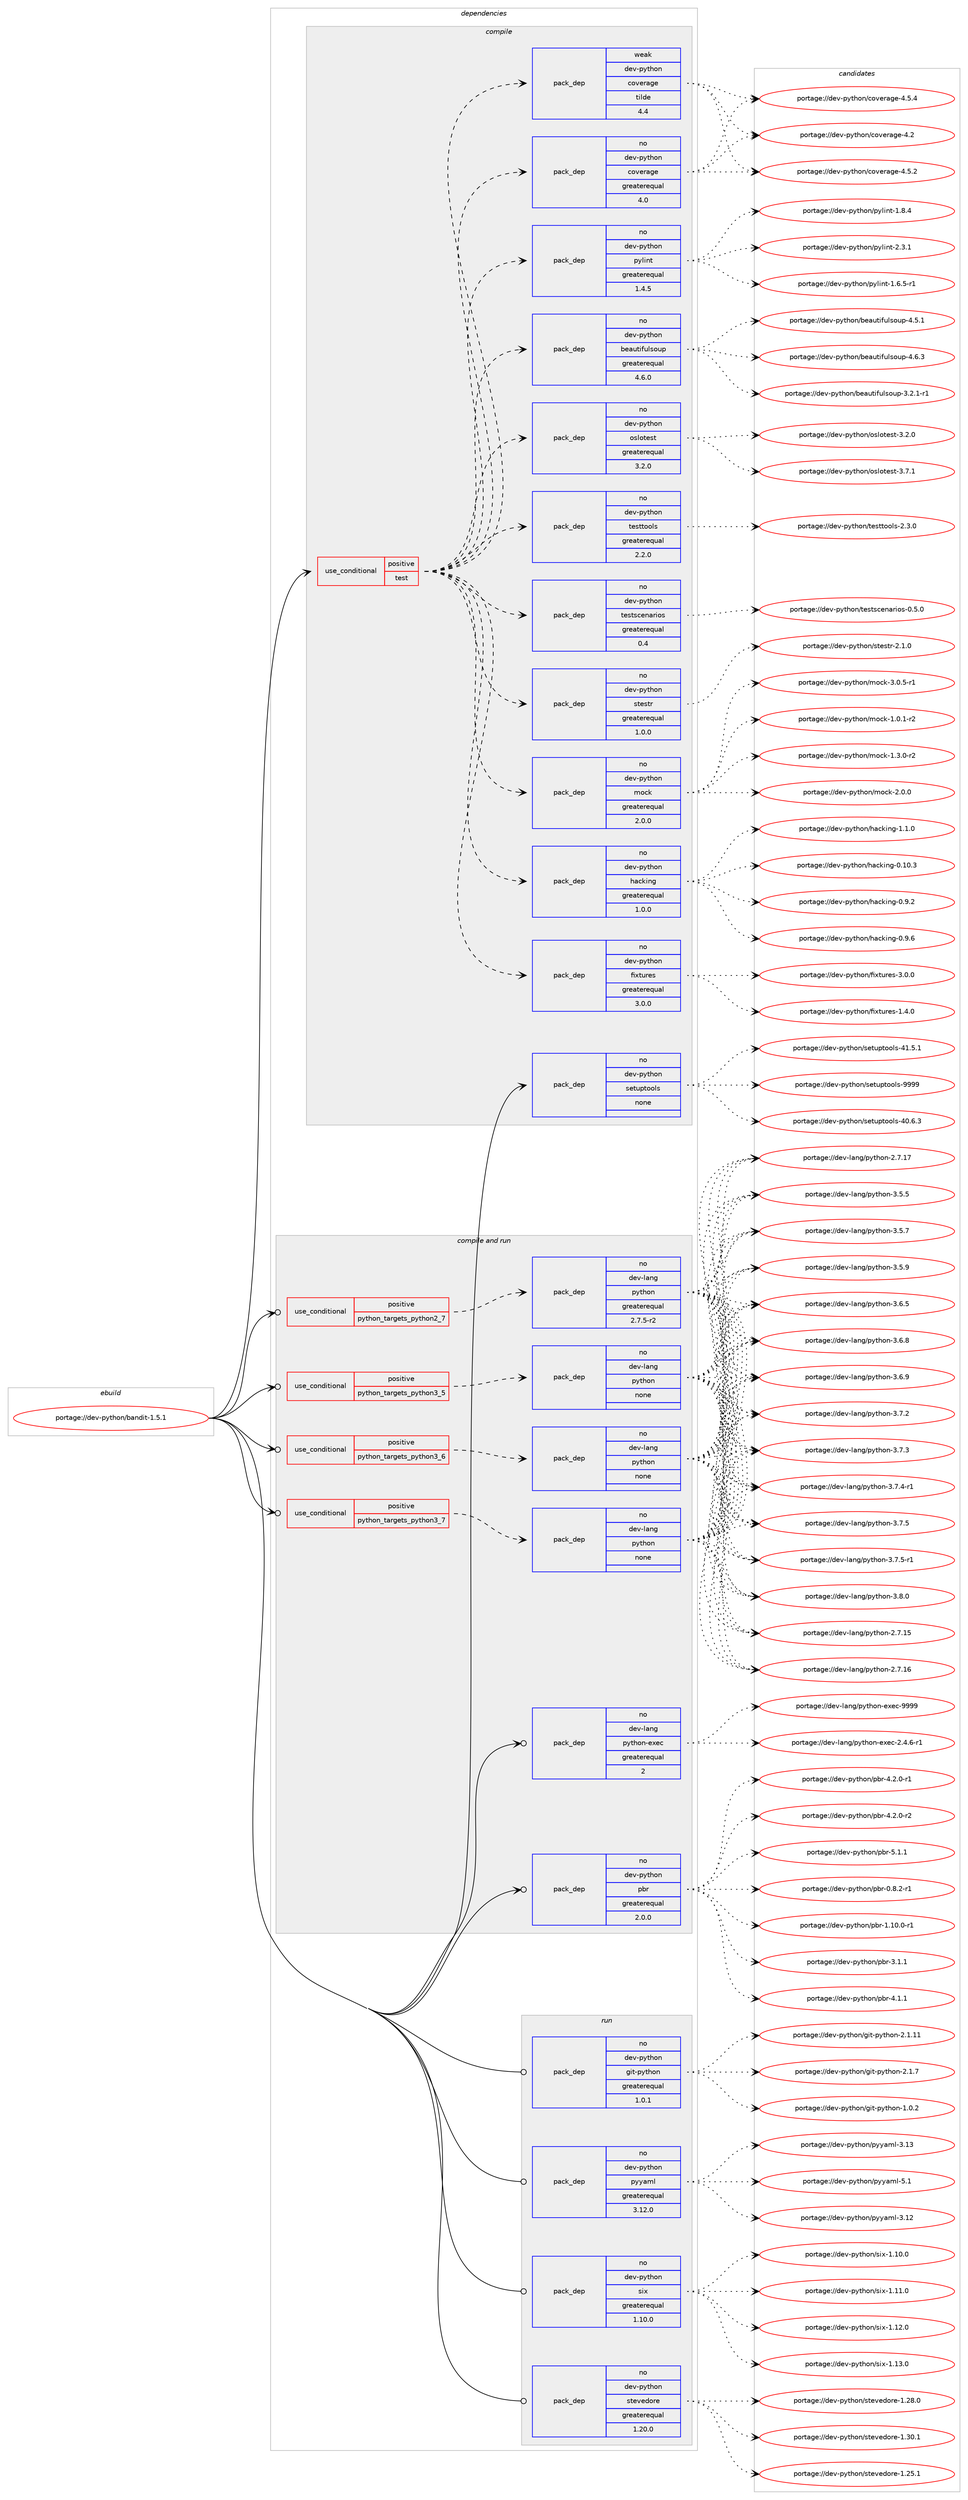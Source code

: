 digraph prolog {

# *************
# Graph options
# *************

newrank=true;
concentrate=true;
compound=true;
graph [rankdir=LR,fontname=Helvetica,fontsize=10,ranksep=1.5];#, ranksep=2.5, nodesep=0.2];
edge  [arrowhead=vee];
node  [fontname=Helvetica,fontsize=10];

# **********
# The ebuild
# **********

subgraph cluster_leftcol {
color=gray;
rank=same;
label=<<i>ebuild</i>>;
id [label="portage://dev-python/bandit-1.5.1", color=red, width=4, href="../dev-python/bandit-1.5.1.svg"];
}

# ****************
# The dependencies
# ****************

subgraph cluster_midcol {
color=gray;
label=<<i>dependencies</i>>;
subgraph cluster_compile {
fillcolor="#eeeeee";
style=filled;
label=<<i>compile</i>>;
subgraph cond26058 {
dependency131370 [label=<<TABLE BORDER="0" CELLBORDER="1" CELLSPACING="0" CELLPADDING="4"><TR><TD ROWSPAN="3" CELLPADDING="10">use_conditional</TD></TR><TR><TD>positive</TD></TR><TR><TD>test</TD></TR></TABLE>>, shape=none, color=red];
subgraph pack102007 {
dependency131371 [label=<<TABLE BORDER="0" CELLBORDER="1" CELLSPACING="0" CELLPADDING="4" WIDTH="220"><TR><TD ROWSPAN="6" CELLPADDING="30">pack_dep</TD></TR><TR><TD WIDTH="110">no</TD></TR><TR><TD>dev-python</TD></TR><TR><TD>coverage</TD></TR><TR><TD>greaterequal</TD></TR><TR><TD>4.0</TD></TR></TABLE>>, shape=none, color=blue];
}
dependency131370:e -> dependency131371:w [weight=20,style="dashed",arrowhead="vee"];
subgraph pack102008 {
dependency131372 [label=<<TABLE BORDER="0" CELLBORDER="1" CELLSPACING="0" CELLPADDING="4" WIDTH="220"><TR><TD ROWSPAN="6" CELLPADDING="30">pack_dep</TD></TR><TR><TD WIDTH="110">weak</TD></TR><TR><TD>dev-python</TD></TR><TR><TD>coverage</TD></TR><TR><TD>tilde</TD></TR><TR><TD>4.4</TD></TR></TABLE>>, shape=none, color=blue];
}
dependency131370:e -> dependency131372:w [weight=20,style="dashed",arrowhead="vee"];
subgraph pack102009 {
dependency131373 [label=<<TABLE BORDER="0" CELLBORDER="1" CELLSPACING="0" CELLPADDING="4" WIDTH="220"><TR><TD ROWSPAN="6" CELLPADDING="30">pack_dep</TD></TR><TR><TD WIDTH="110">no</TD></TR><TR><TD>dev-python</TD></TR><TR><TD>fixtures</TD></TR><TR><TD>greaterequal</TD></TR><TR><TD>3.0.0</TD></TR></TABLE>>, shape=none, color=blue];
}
dependency131370:e -> dependency131373:w [weight=20,style="dashed",arrowhead="vee"];
subgraph pack102010 {
dependency131374 [label=<<TABLE BORDER="0" CELLBORDER="1" CELLSPACING="0" CELLPADDING="4" WIDTH="220"><TR><TD ROWSPAN="6" CELLPADDING="30">pack_dep</TD></TR><TR><TD WIDTH="110">no</TD></TR><TR><TD>dev-python</TD></TR><TR><TD>hacking</TD></TR><TR><TD>greaterequal</TD></TR><TR><TD>1.0.0</TD></TR></TABLE>>, shape=none, color=blue];
}
dependency131370:e -> dependency131374:w [weight=20,style="dashed",arrowhead="vee"];
subgraph pack102011 {
dependency131375 [label=<<TABLE BORDER="0" CELLBORDER="1" CELLSPACING="0" CELLPADDING="4" WIDTH="220"><TR><TD ROWSPAN="6" CELLPADDING="30">pack_dep</TD></TR><TR><TD WIDTH="110">no</TD></TR><TR><TD>dev-python</TD></TR><TR><TD>mock</TD></TR><TR><TD>greaterequal</TD></TR><TR><TD>2.0.0</TD></TR></TABLE>>, shape=none, color=blue];
}
dependency131370:e -> dependency131375:w [weight=20,style="dashed",arrowhead="vee"];
subgraph pack102012 {
dependency131376 [label=<<TABLE BORDER="0" CELLBORDER="1" CELLSPACING="0" CELLPADDING="4" WIDTH="220"><TR><TD ROWSPAN="6" CELLPADDING="30">pack_dep</TD></TR><TR><TD WIDTH="110">no</TD></TR><TR><TD>dev-python</TD></TR><TR><TD>stestr</TD></TR><TR><TD>greaterequal</TD></TR><TR><TD>1.0.0</TD></TR></TABLE>>, shape=none, color=blue];
}
dependency131370:e -> dependency131376:w [weight=20,style="dashed",arrowhead="vee"];
subgraph pack102013 {
dependency131377 [label=<<TABLE BORDER="0" CELLBORDER="1" CELLSPACING="0" CELLPADDING="4" WIDTH="220"><TR><TD ROWSPAN="6" CELLPADDING="30">pack_dep</TD></TR><TR><TD WIDTH="110">no</TD></TR><TR><TD>dev-python</TD></TR><TR><TD>testscenarios</TD></TR><TR><TD>greaterequal</TD></TR><TR><TD>0.4</TD></TR></TABLE>>, shape=none, color=blue];
}
dependency131370:e -> dependency131377:w [weight=20,style="dashed",arrowhead="vee"];
subgraph pack102014 {
dependency131378 [label=<<TABLE BORDER="0" CELLBORDER="1" CELLSPACING="0" CELLPADDING="4" WIDTH="220"><TR><TD ROWSPAN="6" CELLPADDING="30">pack_dep</TD></TR><TR><TD WIDTH="110">no</TD></TR><TR><TD>dev-python</TD></TR><TR><TD>testtools</TD></TR><TR><TD>greaterequal</TD></TR><TR><TD>2.2.0</TD></TR></TABLE>>, shape=none, color=blue];
}
dependency131370:e -> dependency131378:w [weight=20,style="dashed",arrowhead="vee"];
subgraph pack102015 {
dependency131379 [label=<<TABLE BORDER="0" CELLBORDER="1" CELLSPACING="0" CELLPADDING="4" WIDTH="220"><TR><TD ROWSPAN="6" CELLPADDING="30">pack_dep</TD></TR><TR><TD WIDTH="110">no</TD></TR><TR><TD>dev-python</TD></TR><TR><TD>oslotest</TD></TR><TR><TD>greaterequal</TD></TR><TR><TD>3.2.0</TD></TR></TABLE>>, shape=none, color=blue];
}
dependency131370:e -> dependency131379:w [weight=20,style="dashed",arrowhead="vee"];
subgraph pack102016 {
dependency131380 [label=<<TABLE BORDER="0" CELLBORDER="1" CELLSPACING="0" CELLPADDING="4" WIDTH="220"><TR><TD ROWSPAN="6" CELLPADDING="30">pack_dep</TD></TR><TR><TD WIDTH="110">no</TD></TR><TR><TD>dev-python</TD></TR><TR><TD>beautifulsoup</TD></TR><TR><TD>greaterequal</TD></TR><TR><TD>4.6.0</TD></TR></TABLE>>, shape=none, color=blue];
}
dependency131370:e -> dependency131380:w [weight=20,style="dashed",arrowhead="vee"];
subgraph pack102017 {
dependency131381 [label=<<TABLE BORDER="0" CELLBORDER="1" CELLSPACING="0" CELLPADDING="4" WIDTH="220"><TR><TD ROWSPAN="6" CELLPADDING="30">pack_dep</TD></TR><TR><TD WIDTH="110">no</TD></TR><TR><TD>dev-python</TD></TR><TR><TD>pylint</TD></TR><TR><TD>greaterequal</TD></TR><TR><TD>1.4.5</TD></TR></TABLE>>, shape=none, color=blue];
}
dependency131370:e -> dependency131381:w [weight=20,style="dashed",arrowhead="vee"];
}
id:e -> dependency131370:w [weight=20,style="solid",arrowhead="vee"];
subgraph pack102018 {
dependency131382 [label=<<TABLE BORDER="0" CELLBORDER="1" CELLSPACING="0" CELLPADDING="4" WIDTH="220"><TR><TD ROWSPAN="6" CELLPADDING="30">pack_dep</TD></TR><TR><TD WIDTH="110">no</TD></TR><TR><TD>dev-python</TD></TR><TR><TD>setuptools</TD></TR><TR><TD>none</TD></TR><TR><TD></TD></TR></TABLE>>, shape=none, color=blue];
}
id:e -> dependency131382:w [weight=20,style="solid",arrowhead="vee"];
}
subgraph cluster_compileandrun {
fillcolor="#eeeeee";
style=filled;
label=<<i>compile and run</i>>;
subgraph cond26059 {
dependency131383 [label=<<TABLE BORDER="0" CELLBORDER="1" CELLSPACING="0" CELLPADDING="4"><TR><TD ROWSPAN="3" CELLPADDING="10">use_conditional</TD></TR><TR><TD>positive</TD></TR><TR><TD>python_targets_python2_7</TD></TR></TABLE>>, shape=none, color=red];
subgraph pack102019 {
dependency131384 [label=<<TABLE BORDER="0" CELLBORDER="1" CELLSPACING="0" CELLPADDING="4" WIDTH="220"><TR><TD ROWSPAN="6" CELLPADDING="30">pack_dep</TD></TR><TR><TD WIDTH="110">no</TD></TR><TR><TD>dev-lang</TD></TR><TR><TD>python</TD></TR><TR><TD>greaterequal</TD></TR><TR><TD>2.7.5-r2</TD></TR></TABLE>>, shape=none, color=blue];
}
dependency131383:e -> dependency131384:w [weight=20,style="dashed",arrowhead="vee"];
}
id:e -> dependency131383:w [weight=20,style="solid",arrowhead="odotvee"];
subgraph cond26060 {
dependency131385 [label=<<TABLE BORDER="0" CELLBORDER="1" CELLSPACING="0" CELLPADDING="4"><TR><TD ROWSPAN="3" CELLPADDING="10">use_conditional</TD></TR><TR><TD>positive</TD></TR><TR><TD>python_targets_python3_5</TD></TR></TABLE>>, shape=none, color=red];
subgraph pack102020 {
dependency131386 [label=<<TABLE BORDER="0" CELLBORDER="1" CELLSPACING="0" CELLPADDING="4" WIDTH="220"><TR><TD ROWSPAN="6" CELLPADDING="30">pack_dep</TD></TR><TR><TD WIDTH="110">no</TD></TR><TR><TD>dev-lang</TD></TR><TR><TD>python</TD></TR><TR><TD>none</TD></TR><TR><TD></TD></TR></TABLE>>, shape=none, color=blue];
}
dependency131385:e -> dependency131386:w [weight=20,style="dashed",arrowhead="vee"];
}
id:e -> dependency131385:w [weight=20,style="solid",arrowhead="odotvee"];
subgraph cond26061 {
dependency131387 [label=<<TABLE BORDER="0" CELLBORDER="1" CELLSPACING="0" CELLPADDING="4"><TR><TD ROWSPAN="3" CELLPADDING="10">use_conditional</TD></TR><TR><TD>positive</TD></TR><TR><TD>python_targets_python3_6</TD></TR></TABLE>>, shape=none, color=red];
subgraph pack102021 {
dependency131388 [label=<<TABLE BORDER="0" CELLBORDER="1" CELLSPACING="0" CELLPADDING="4" WIDTH="220"><TR><TD ROWSPAN="6" CELLPADDING="30">pack_dep</TD></TR><TR><TD WIDTH="110">no</TD></TR><TR><TD>dev-lang</TD></TR><TR><TD>python</TD></TR><TR><TD>none</TD></TR><TR><TD></TD></TR></TABLE>>, shape=none, color=blue];
}
dependency131387:e -> dependency131388:w [weight=20,style="dashed",arrowhead="vee"];
}
id:e -> dependency131387:w [weight=20,style="solid",arrowhead="odotvee"];
subgraph cond26062 {
dependency131389 [label=<<TABLE BORDER="0" CELLBORDER="1" CELLSPACING="0" CELLPADDING="4"><TR><TD ROWSPAN="3" CELLPADDING="10">use_conditional</TD></TR><TR><TD>positive</TD></TR><TR><TD>python_targets_python3_7</TD></TR></TABLE>>, shape=none, color=red];
subgraph pack102022 {
dependency131390 [label=<<TABLE BORDER="0" CELLBORDER="1" CELLSPACING="0" CELLPADDING="4" WIDTH="220"><TR><TD ROWSPAN="6" CELLPADDING="30">pack_dep</TD></TR><TR><TD WIDTH="110">no</TD></TR><TR><TD>dev-lang</TD></TR><TR><TD>python</TD></TR><TR><TD>none</TD></TR><TR><TD></TD></TR></TABLE>>, shape=none, color=blue];
}
dependency131389:e -> dependency131390:w [weight=20,style="dashed",arrowhead="vee"];
}
id:e -> dependency131389:w [weight=20,style="solid",arrowhead="odotvee"];
subgraph pack102023 {
dependency131391 [label=<<TABLE BORDER="0" CELLBORDER="1" CELLSPACING="0" CELLPADDING="4" WIDTH="220"><TR><TD ROWSPAN="6" CELLPADDING="30">pack_dep</TD></TR><TR><TD WIDTH="110">no</TD></TR><TR><TD>dev-lang</TD></TR><TR><TD>python-exec</TD></TR><TR><TD>greaterequal</TD></TR><TR><TD>2</TD></TR></TABLE>>, shape=none, color=blue];
}
id:e -> dependency131391:w [weight=20,style="solid",arrowhead="odotvee"];
subgraph pack102024 {
dependency131392 [label=<<TABLE BORDER="0" CELLBORDER="1" CELLSPACING="0" CELLPADDING="4" WIDTH="220"><TR><TD ROWSPAN="6" CELLPADDING="30">pack_dep</TD></TR><TR><TD WIDTH="110">no</TD></TR><TR><TD>dev-python</TD></TR><TR><TD>pbr</TD></TR><TR><TD>greaterequal</TD></TR><TR><TD>2.0.0</TD></TR></TABLE>>, shape=none, color=blue];
}
id:e -> dependency131392:w [weight=20,style="solid",arrowhead="odotvee"];
}
subgraph cluster_run {
fillcolor="#eeeeee";
style=filled;
label=<<i>run</i>>;
subgraph pack102025 {
dependency131393 [label=<<TABLE BORDER="0" CELLBORDER="1" CELLSPACING="0" CELLPADDING="4" WIDTH="220"><TR><TD ROWSPAN="6" CELLPADDING="30">pack_dep</TD></TR><TR><TD WIDTH="110">no</TD></TR><TR><TD>dev-python</TD></TR><TR><TD>git-python</TD></TR><TR><TD>greaterequal</TD></TR><TR><TD>1.0.1</TD></TR></TABLE>>, shape=none, color=blue];
}
id:e -> dependency131393:w [weight=20,style="solid",arrowhead="odot"];
subgraph pack102026 {
dependency131394 [label=<<TABLE BORDER="0" CELLBORDER="1" CELLSPACING="0" CELLPADDING="4" WIDTH="220"><TR><TD ROWSPAN="6" CELLPADDING="30">pack_dep</TD></TR><TR><TD WIDTH="110">no</TD></TR><TR><TD>dev-python</TD></TR><TR><TD>pyyaml</TD></TR><TR><TD>greaterequal</TD></TR><TR><TD>3.12.0</TD></TR></TABLE>>, shape=none, color=blue];
}
id:e -> dependency131394:w [weight=20,style="solid",arrowhead="odot"];
subgraph pack102027 {
dependency131395 [label=<<TABLE BORDER="0" CELLBORDER="1" CELLSPACING="0" CELLPADDING="4" WIDTH="220"><TR><TD ROWSPAN="6" CELLPADDING="30">pack_dep</TD></TR><TR><TD WIDTH="110">no</TD></TR><TR><TD>dev-python</TD></TR><TR><TD>six</TD></TR><TR><TD>greaterequal</TD></TR><TR><TD>1.10.0</TD></TR></TABLE>>, shape=none, color=blue];
}
id:e -> dependency131395:w [weight=20,style="solid",arrowhead="odot"];
subgraph pack102028 {
dependency131396 [label=<<TABLE BORDER="0" CELLBORDER="1" CELLSPACING="0" CELLPADDING="4" WIDTH="220"><TR><TD ROWSPAN="6" CELLPADDING="30">pack_dep</TD></TR><TR><TD WIDTH="110">no</TD></TR><TR><TD>dev-python</TD></TR><TR><TD>stevedore</TD></TR><TR><TD>greaterequal</TD></TR><TR><TD>1.20.0</TD></TR></TABLE>>, shape=none, color=blue];
}
id:e -> dependency131396:w [weight=20,style="solid",arrowhead="odot"];
}
}

# **************
# The candidates
# **************

subgraph cluster_choices {
rank=same;
color=gray;
label=<<i>candidates</i>>;

subgraph choice102007 {
color=black;
nodesep=1;
choiceportage1001011184511212111610411111047991111181011149710310145524650 [label="portage://dev-python/coverage-4.2", color=red, width=4,href="../dev-python/coverage-4.2.svg"];
choiceportage10010111845112121116104111110479911111810111497103101455246534650 [label="portage://dev-python/coverage-4.5.2", color=red, width=4,href="../dev-python/coverage-4.5.2.svg"];
choiceportage10010111845112121116104111110479911111810111497103101455246534652 [label="portage://dev-python/coverage-4.5.4", color=red, width=4,href="../dev-python/coverage-4.5.4.svg"];
dependency131371:e -> choiceportage1001011184511212111610411111047991111181011149710310145524650:w [style=dotted,weight="100"];
dependency131371:e -> choiceportage10010111845112121116104111110479911111810111497103101455246534650:w [style=dotted,weight="100"];
dependency131371:e -> choiceportage10010111845112121116104111110479911111810111497103101455246534652:w [style=dotted,weight="100"];
}
subgraph choice102008 {
color=black;
nodesep=1;
choiceportage1001011184511212111610411111047991111181011149710310145524650 [label="portage://dev-python/coverage-4.2", color=red, width=4,href="../dev-python/coverage-4.2.svg"];
choiceportage10010111845112121116104111110479911111810111497103101455246534650 [label="portage://dev-python/coverage-4.5.2", color=red, width=4,href="../dev-python/coverage-4.5.2.svg"];
choiceportage10010111845112121116104111110479911111810111497103101455246534652 [label="portage://dev-python/coverage-4.5.4", color=red, width=4,href="../dev-python/coverage-4.5.4.svg"];
dependency131372:e -> choiceportage1001011184511212111610411111047991111181011149710310145524650:w [style=dotted,weight="100"];
dependency131372:e -> choiceportage10010111845112121116104111110479911111810111497103101455246534650:w [style=dotted,weight="100"];
dependency131372:e -> choiceportage10010111845112121116104111110479911111810111497103101455246534652:w [style=dotted,weight="100"];
}
subgraph choice102009 {
color=black;
nodesep=1;
choiceportage1001011184511212111610411111047102105120116117114101115454946524648 [label="portage://dev-python/fixtures-1.4.0", color=red, width=4,href="../dev-python/fixtures-1.4.0.svg"];
choiceportage1001011184511212111610411111047102105120116117114101115455146484648 [label="portage://dev-python/fixtures-3.0.0", color=red, width=4,href="../dev-python/fixtures-3.0.0.svg"];
dependency131373:e -> choiceportage1001011184511212111610411111047102105120116117114101115454946524648:w [style=dotted,weight="100"];
dependency131373:e -> choiceportage1001011184511212111610411111047102105120116117114101115455146484648:w [style=dotted,weight="100"];
}
subgraph choice102010 {
color=black;
nodesep=1;
choiceportage1001011184511212111610411111047104979910710511010345484649484651 [label="portage://dev-python/hacking-0.10.3", color=red, width=4,href="../dev-python/hacking-0.10.3.svg"];
choiceportage10010111845112121116104111110471049799107105110103454846574650 [label="portage://dev-python/hacking-0.9.2", color=red, width=4,href="../dev-python/hacking-0.9.2.svg"];
choiceportage10010111845112121116104111110471049799107105110103454846574654 [label="portage://dev-python/hacking-0.9.6", color=red, width=4,href="../dev-python/hacking-0.9.6.svg"];
choiceportage10010111845112121116104111110471049799107105110103454946494648 [label="portage://dev-python/hacking-1.1.0", color=red, width=4,href="../dev-python/hacking-1.1.0.svg"];
dependency131374:e -> choiceportage1001011184511212111610411111047104979910710511010345484649484651:w [style=dotted,weight="100"];
dependency131374:e -> choiceportage10010111845112121116104111110471049799107105110103454846574650:w [style=dotted,weight="100"];
dependency131374:e -> choiceportage10010111845112121116104111110471049799107105110103454846574654:w [style=dotted,weight="100"];
dependency131374:e -> choiceportage10010111845112121116104111110471049799107105110103454946494648:w [style=dotted,weight="100"];
}
subgraph choice102011 {
color=black;
nodesep=1;
choiceportage1001011184511212111610411111047109111991074549464846494511450 [label="portage://dev-python/mock-1.0.1-r2", color=red, width=4,href="../dev-python/mock-1.0.1-r2.svg"];
choiceportage1001011184511212111610411111047109111991074549465146484511450 [label="portage://dev-python/mock-1.3.0-r2", color=red, width=4,href="../dev-python/mock-1.3.0-r2.svg"];
choiceportage100101118451121211161041111104710911199107455046484648 [label="portage://dev-python/mock-2.0.0", color=red, width=4,href="../dev-python/mock-2.0.0.svg"];
choiceportage1001011184511212111610411111047109111991074551464846534511449 [label="portage://dev-python/mock-3.0.5-r1", color=red, width=4,href="../dev-python/mock-3.0.5-r1.svg"];
dependency131375:e -> choiceportage1001011184511212111610411111047109111991074549464846494511450:w [style=dotted,weight="100"];
dependency131375:e -> choiceportage1001011184511212111610411111047109111991074549465146484511450:w [style=dotted,weight="100"];
dependency131375:e -> choiceportage100101118451121211161041111104710911199107455046484648:w [style=dotted,weight="100"];
dependency131375:e -> choiceportage1001011184511212111610411111047109111991074551464846534511449:w [style=dotted,weight="100"];
}
subgraph choice102012 {
color=black;
nodesep=1;
choiceportage1001011184511212111610411111047115116101115116114455046494648 [label="portage://dev-python/stestr-2.1.0", color=red, width=4,href="../dev-python/stestr-2.1.0.svg"];
dependency131376:e -> choiceportage1001011184511212111610411111047115116101115116114455046494648:w [style=dotted,weight="100"];
}
subgraph choice102013 {
color=black;
nodesep=1;
choiceportage10010111845112121116104111110471161011151161159910111097114105111115454846534648 [label="portage://dev-python/testscenarios-0.5.0", color=red, width=4,href="../dev-python/testscenarios-0.5.0.svg"];
dependency131377:e -> choiceportage10010111845112121116104111110471161011151161159910111097114105111115454846534648:w [style=dotted,weight="100"];
}
subgraph choice102014 {
color=black;
nodesep=1;
choiceportage1001011184511212111610411111047116101115116116111111108115455046514648 [label="portage://dev-python/testtools-2.3.0", color=red, width=4,href="../dev-python/testtools-2.3.0.svg"];
dependency131378:e -> choiceportage1001011184511212111610411111047116101115116116111111108115455046514648:w [style=dotted,weight="100"];
}
subgraph choice102015 {
color=black;
nodesep=1;
choiceportage1001011184511212111610411111047111115108111116101115116455146504648 [label="portage://dev-python/oslotest-3.2.0", color=red, width=4,href="../dev-python/oslotest-3.2.0.svg"];
choiceportage1001011184511212111610411111047111115108111116101115116455146554649 [label="portage://dev-python/oslotest-3.7.1", color=red, width=4,href="../dev-python/oslotest-3.7.1.svg"];
dependency131379:e -> choiceportage1001011184511212111610411111047111115108111116101115116455146504648:w [style=dotted,weight="100"];
dependency131379:e -> choiceportage1001011184511212111610411111047111115108111116101115116455146554649:w [style=dotted,weight="100"];
}
subgraph choice102016 {
color=black;
nodesep=1;
choiceportage100101118451121211161041111104798101971171161051021171081151111171124551465046494511449 [label="portage://dev-python/beautifulsoup-3.2.1-r1", color=red, width=4,href="../dev-python/beautifulsoup-3.2.1-r1.svg"];
choiceportage10010111845112121116104111110479810197117116105102117108115111117112455246534649 [label="portage://dev-python/beautifulsoup-4.5.1", color=red, width=4,href="../dev-python/beautifulsoup-4.5.1.svg"];
choiceportage10010111845112121116104111110479810197117116105102117108115111117112455246544651 [label="portage://dev-python/beautifulsoup-4.6.3", color=red, width=4,href="../dev-python/beautifulsoup-4.6.3.svg"];
dependency131380:e -> choiceportage100101118451121211161041111104798101971171161051021171081151111171124551465046494511449:w [style=dotted,weight="100"];
dependency131380:e -> choiceportage10010111845112121116104111110479810197117116105102117108115111117112455246534649:w [style=dotted,weight="100"];
dependency131380:e -> choiceportage10010111845112121116104111110479810197117116105102117108115111117112455246544651:w [style=dotted,weight="100"];
}
subgraph choice102017 {
color=black;
nodesep=1;
choiceportage10010111845112121116104111110471121211081051101164549465446534511449 [label="portage://dev-python/pylint-1.6.5-r1", color=red, width=4,href="../dev-python/pylint-1.6.5-r1.svg"];
choiceportage1001011184511212111610411111047112121108105110116454946564652 [label="portage://dev-python/pylint-1.8.4", color=red, width=4,href="../dev-python/pylint-1.8.4.svg"];
choiceportage1001011184511212111610411111047112121108105110116455046514649 [label="portage://dev-python/pylint-2.3.1", color=red, width=4,href="../dev-python/pylint-2.3.1.svg"];
dependency131381:e -> choiceportage10010111845112121116104111110471121211081051101164549465446534511449:w [style=dotted,weight="100"];
dependency131381:e -> choiceportage1001011184511212111610411111047112121108105110116454946564652:w [style=dotted,weight="100"];
dependency131381:e -> choiceportage1001011184511212111610411111047112121108105110116455046514649:w [style=dotted,weight="100"];
}
subgraph choice102018 {
color=black;
nodesep=1;
choiceportage100101118451121211161041111104711510111611711211611111110811545524846544651 [label="portage://dev-python/setuptools-40.6.3", color=red, width=4,href="../dev-python/setuptools-40.6.3.svg"];
choiceportage100101118451121211161041111104711510111611711211611111110811545524946534649 [label="portage://dev-python/setuptools-41.5.1", color=red, width=4,href="../dev-python/setuptools-41.5.1.svg"];
choiceportage10010111845112121116104111110471151011161171121161111111081154557575757 [label="portage://dev-python/setuptools-9999", color=red, width=4,href="../dev-python/setuptools-9999.svg"];
dependency131382:e -> choiceportage100101118451121211161041111104711510111611711211611111110811545524846544651:w [style=dotted,weight="100"];
dependency131382:e -> choiceportage100101118451121211161041111104711510111611711211611111110811545524946534649:w [style=dotted,weight="100"];
dependency131382:e -> choiceportage10010111845112121116104111110471151011161171121161111111081154557575757:w [style=dotted,weight="100"];
}
subgraph choice102019 {
color=black;
nodesep=1;
choiceportage10010111845108971101034711212111610411111045504655464953 [label="portage://dev-lang/python-2.7.15", color=red, width=4,href="../dev-lang/python-2.7.15.svg"];
choiceportage10010111845108971101034711212111610411111045504655464954 [label="portage://dev-lang/python-2.7.16", color=red, width=4,href="../dev-lang/python-2.7.16.svg"];
choiceportage10010111845108971101034711212111610411111045504655464955 [label="portage://dev-lang/python-2.7.17", color=red, width=4,href="../dev-lang/python-2.7.17.svg"];
choiceportage100101118451089711010347112121116104111110455146534653 [label="portage://dev-lang/python-3.5.5", color=red, width=4,href="../dev-lang/python-3.5.5.svg"];
choiceportage100101118451089711010347112121116104111110455146534655 [label="portage://dev-lang/python-3.5.7", color=red, width=4,href="../dev-lang/python-3.5.7.svg"];
choiceportage100101118451089711010347112121116104111110455146534657 [label="portage://dev-lang/python-3.5.9", color=red, width=4,href="../dev-lang/python-3.5.9.svg"];
choiceportage100101118451089711010347112121116104111110455146544653 [label="portage://dev-lang/python-3.6.5", color=red, width=4,href="../dev-lang/python-3.6.5.svg"];
choiceportage100101118451089711010347112121116104111110455146544656 [label="portage://dev-lang/python-3.6.8", color=red, width=4,href="../dev-lang/python-3.6.8.svg"];
choiceportage100101118451089711010347112121116104111110455146544657 [label="portage://dev-lang/python-3.6.9", color=red, width=4,href="../dev-lang/python-3.6.9.svg"];
choiceportage100101118451089711010347112121116104111110455146554650 [label="portage://dev-lang/python-3.7.2", color=red, width=4,href="../dev-lang/python-3.7.2.svg"];
choiceportage100101118451089711010347112121116104111110455146554651 [label="portage://dev-lang/python-3.7.3", color=red, width=4,href="../dev-lang/python-3.7.3.svg"];
choiceportage1001011184510897110103471121211161041111104551465546524511449 [label="portage://dev-lang/python-3.7.4-r1", color=red, width=4,href="../dev-lang/python-3.7.4-r1.svg"];
choiceportage100101118451089711010347112121116104111110455146554653 [label="portage://dev-lang/python-3.7.5", color=red, width=4,href="../dev-lang/python-3.7.5.svg"];
choiceportage1001011184510897110103471121211161041111104551465546534511449 [label="portage://dev-lang/python-3.7.5-r1", color=red, width=4,href="../dev-lang/python-3.7.5-r1.svg"];
choiceportage100101118451089711010347112121116104111110455146564648 [label="portage://dev-lang/python-3.8.0", color=red, width=4,href="../dev-lang/python-3.8.0.svg"];
dependency131384:e -> choiceportage10010111845108971101034711212111610411111045504655464953:w [style=dotted,weight="100"];
dependency131384:e -> choiceportage10010111845108971101034711212111610411111045504655464954:w [style=dotted,weight="100"];
dependency131384:e -> choiceportage10010111845108971101034711212111610411111045504655464955:w [style=dotted,weight="100"];
dependency131384:e -> choiceportage100101118451089711010347112121116104111110455146534653:w [style=dotted,weight="100"];
dependency131384:e -> choiceportage100101118451089711010347112121116104111110455146534655:w [style=dotted,weight="100"];
dependency131384:e -> choiceportage100101118451089711010347112121116104111110455146534657:w [style=dotted,weight="100"];
dependency131384:e -> choiceportage100101118451089711010347112121116104111110455146544653:w [style=dotted,weight="100"];
dependency131384:e -> choiceportage100101118451089711010347112121116104111110455146544656:w [style=dotted,weight="100"];
dependency131384:e -> choiceportage100101118451089711010347112121116104111110455146544657:w [style=dotted,weight="100"];
dependency131384:e -> choiceportage100101118451089711010347112121116104111110455146554650:w [style=dotted,weight="100"];
dependency131384:e -> choiceportage100101118451089711010347112121116104111110455146554651:w [style=dotted,weight="100"];
dependency131384:e -> choiceportage1001011184510897110103471121211161041111104551465546524511449:w [style=dotted,weight="100"];
dependency131384:e -> choiceportage100101118451089711010347112121116104111110455146554653:w [style=dotted,weight="100"];
dependency131384:e -> choiceportage1001011184510897110103471121211161041111104551465546534511449:w [style=dotted,weight="100"];
dependency131384:e -> choiceportage100101118451089711010347112121116104111110455146564648:w [style=dotted,weight="100"];
}
subgraph choice102020 {
color=black;
nodesep=1;
choiceportage10010111845108971101034711212111610411111045504655464953 [label="portage://dev-lang/python-2.7.15", color=red, width=4,href="../dev-lang/python-2.7.15.svg"];
choiceportage10010111845108971101034711212111610411111045504655464954 [label="portage://dev-lang/python-2.7.16", color=red, width=4,href="../dev-lang/python-2.7.16.svg"];
choiceportage10010111845108971101034711212111610411111045504655464955 [label="portage://dev-lang/python-2.7.17", color=red, width=4,href="../dev-lang/python-2.7.17.svg"];
choiceportage100101118451089711010347112121116104111110455146534653 [label="portage://dev-lang/python-3.5.5", color=red, width=4,href="../dev-lang/python-3.5.5.svg"];
choiceportage100101118451089711010347112121116104111110455146534655 [label="portage://dev-lang/python-3.5.7", color=red, width=4,href="../dev-lang/python-3.5.7.svg"];
choiceportage100101118451089711010347112121116104111110455146534657 [label="portage://dev-lang/python-3.5.9", color=red, width=4,href="../dev-lang/python-3.5.9.svg"];
choiceportage100101118451089711010347112121116104111110455146544653 [label="portage://dev-lang/python-3.6.5", color=red, width=4,href="../dev-lang/python-3.6.5.svg"];
choiceportage100101118451089711010347112121116104111110455146544656 [label="portage://dev-lang/python-3.6.8", color=red, width=4,href="../dev-lang/python-3.6.8.svg"];
choiceportage100101118451089711010347112121116104111110455146544657 [label="portage://dev-lang/python-3.6.9", color=red, width=4,href="../dev-lang/python-3.6.9.svg"];
choiceportage100101118451089711010347112121116104111110455146554650 [label="portage://dev-lang/python-3.7.2", color=red, width=4,href="../dev-lang/python-3.7.2.svg"];
choiceportage100101118451089711010347112121116104111110455146554651 [label="portage://dev-lang/python-3.7.3", color=red, width=4,href="../dev-lang/python-3.7.3.svg"];
choiceportage1001011184510897110103471121211161041111104551465546524511449 [label="portage://dev-lang/python-3.7.4-r1", color=red, width=4,href="../dev-lang/python-3.7.4-r1.svg"];
choiceportage100101118451089711010347112121116104111110455146554653 [label="portage://dev-lang/python-3.7.5", color=red, width=4,href="../dev-lang/python-3.7.5.svg"];
choiceportage1001011184510897110103471121211161041111104551465546534511449 [label="portage://dev-lang/python-3.7.5-r1", color=red, width=4,href="../dev-lang/python-3.7.5-r1.svg"];
choiceportage100101118451089711010347112121116104111110455146564648 [label="portage://dev-lang/python-3.8.0", color=red, width=4,href="../dev-lang/python-3.8.0.svg"];
dependency131386:e -> choiceportage10010111845108971101034711212111610411111045504655464953:w [style=dotted,weight="100"];
dependency131386:e -> choiceportage10010111845108971101034711212111610411111045504655464954:w [style=dotted,weight="100"];
dependency131386:e -> choiceportage10010111845108971101034711212111610411111045504655464955:w [style=dotted,weight="100"];
dependency131386:e -> choiceportage100101118451089711010347112121116104111110455146534653:w [style=dotted,weight="100"];
dependency131386:e -> choiceportage100101118451089711010347112121116104111110455146534655:w [style=dotted,weight="100"];
dependency131386:e -> choiceportage100101118451089711010347112121116104111110455146534657:w [style=dotted,weight="100"];
dependency131386:e -> choiceportage100101118451089711010347112121116104111110455146544653:w [style=dotted,weight="100"];
dependency131386:e -> choiceportage100101118451089711010347112121116104111110455146544656:w [style=dotted,weight="100"];
dependency131386:e -> choiceportage100101118451089711010347112121116104111110455146544657:w [style=dotted,weight="100"];
dependency131386:e -> choiceportage100101118451089711010347112121116104111110455146554650:w [style=dotted,weight="100"];
dependency131386:e -> choiceportage100101118451089711010347112121116104111110455146554651:w [style=dotted,weight="100"];
dependency131386:e -> choiceportage1001011184510897110103471121211161041111104551465546524511449:w [style=dotted,weight="100"];
dependency131386:e -> choiceportage100101118451089711010347112121116104111110455146554653:w [style=dotted,weight="100"];
dependency131386:e -> choiceportage1001011184510897110103471121211161041111104551465546534511449:w [style=dotted,weight="100"];
dependency131386:e -> choiceportage100101118451089711010347112121116104111110455146564648:w [style=dotted,weight="100"];
}
subgraph choice102021 {
color=black;
nodesep=1;
choiceportage10010111845108971101034711212111610411111045504655464953 [label="portage://dev-lang/python-2.7.15", color=red, width=4,href="../dev-lang/python-2.7.15.svg"];
choiceportage10010111845108971101034711212111610411111045504655464954 [label="portage://dev-lang/python-2.7.16", color=red, width=4,href="../dev-lang/python-2.7.16.svg"];
choiceportage10010111845108971101034711212111610411111045504655464955 [label="portage://dev-lang/python-2.7.17", color=red, width=4,href="../dev-lang/python-2.7.17.svg"];
choiceportage100101118451089711010347112121116104111110455146534653 [label="portage://dev-lang/python-3.5.5", color=red, width=4,href="../dev-lang/python-3.5.5.svg"];
choiceportage100101118451089711010347112121116104111110455146534655 [label="portage://dev-lang/python-3.5.7", color=red, width=4,href="../dev-lang/python-3.5.7.svg"];
choiceportage100101118451089711010347112121116104111110455146534657 [label="portage://dev-lang/python-3.5.9", color=red, width=4,href="../dev-lang/python-3.5.9.svg"];
choiceportage100101118451089711010347112121116104111110455146544653 [label="portage://dev-lang/python-3.6.5", color=red, width=4,href="../dev-lang/python-3.6.5.svg"];
choiceportage100101118451089711010347112121116104111110455146544656 [label="portage://dev-lang/python-3.6.8", color=red, width=4,href="../dev-lang/python-3.6.8.svg"];
choiceportage100101118451089711010347112121116104111110455146544657 [label="portage://dev-lang/python-3.6.9", color=red, width=4,href="../dev-lang/python-3.6.9.svg"];
choiceportage100101118451089711010347112121116104111110455146554650 [label="portage://dev-lang/python-3.7.2", color=red, width=4,href="../dev-lang/python-3.7.2.svg"];
choiceportage100101118451089711010347112121116104111110455146554651 [label="portage://dev-lang/python-3.7.3", color=red, width=4,href="../dev-lang/python-3.7.3.svg"];
choiceportage1001011184510897110103471121211161041111104551465546524511449 [label="portage://dev-lang/python-3.7.4-r1", color=red, width=4,href="../dev-lang/python-3.7.4-r1.svg"];
choiceportage100101118451089711010347112121116104111110455146554653 [label="portage://dev-lang/python-3.7.5", color=red, width=4,href="../dev-lang/python-3.7.5.svg"];
choiceportage1001011184510897110103471121211161041111104551465546534511449 [label="portage://dev-lang/python-3.7.5-r1", color=red, width=4,href="../dev-lang/python-3.7.5-r1.svg"];
choiceportage100101118451089711010347112121116104111110455146564648 [label="portage://dev-lang/python-3.8.0", color=red, width=4,href="../dev-lang/python-3.8.0.svg"];
dependency131388:e -> choiceportage10010111845108971101034711212111610411111045504655464953:w [style=dotted,weight="100"];
dependency131388:e -> choiceportage10010111845108971101034711212111610411111045504655464954:w [style=dotted,weight="100"];
dependency131388:e -> choiceportage10010111845108971101034711212111610411111045504655464955:w [style=dotted,weight="100"];
dependency131388:e -> choiceportage100101118451089711010347112121116104111110455146534653:w [style=dotted,weight="100"];
dependency131388:e -> choiceportage100101118451089711010347112121116104111110455146534655:w [style=dotted,weight="100"];
dependency131388:e -> choiceportage100101118451089711010347112121116104111110455146534657:w [style=dotted,weight="100"];
dependency131388:e -> choiceportage100101118451089711010347112121116104111110455146544653:w [style=dotted,weight="100"];
dependency131388:e -> choiceportage100101118451089711010347112121116104111110455146544656:w [style=dotted,weight="100"];
dependency131388:e -> choiceportage100101118451089711010347112121116104111110455146544657:w [style=dotted,weight="100"];
dependency131388:e -> choiceportage100101118451089711010347112121116104111110455146554650:w [style=dotted,weight="100"];
dependency131388:e -> choiceportage100101118451089711010347112121116104111110455146554651:w [style=dotted,weight="100"];
dependency131388:e -> choiceportage1001011184510897110103471121211161041111104551465546524511449:w [style=dotted,weight="100"];
dependency131388:e -> choiceportage100101118451089711010347112121116104111110455146554653:w [style=dotted,weight="100"];
dependency131388:e -> choiceportage1001011184510897110103471121211161041111104551465546534511449:w [style=dotted,weight="100"];
dependency131388:e -> choiceportage100101118451089711010347112121116104111110455146564648:w [style=dotted,weight="100"];
}
subgraph choice102022 {
color=black;
nodesep=1;
choiceportage10010111845108971101034711212111610411111045504655464953 [label="portage://dev-lang/python-2.7.15", color=red, width=4,href="../dev-lang/python-2.7.15.svg"];
choiceportage10010111845108971101034711212111610411111045504655464954 [label="portage://dev-lang/python-2.7.16", color=red, width=4,href="../dev-lang/python-2.7.16.svg"];
choiceportage10010111845108971101034711212111610411111045504655464955 [label="portage://dev-lang/python-2.7.17", color=red, width=4,href="../dev-lang/python-2.7.17.svg"];
choiceportage100101118451089711010347112121116104111110455146534653 [label="portage://dev-lang/python-3.5.5", color=red, width=4,href="../dev-lang/python-3.5.5.svg"];
choiceportage100101118451089711010347112121116104111110455146534655 [label="portage://dev-lang/python-3.5.7", color=red, width=4,href="../dev-lang/python-3.5.7.svg"];
choiceportage100101118451089711010347112121116104111110455146534657 [label="portage://dev-lang/python-3.5.9", color=red, width=4,href="../dev-lang/python-3.5.9.svg"];
choiceportage100101118451089711010347112121116104111110455146544653 [label="portage://dev-lang/python-3.6.5", color=red, width=4,href="../dev-lang/python-3.6.5.svg"];
choiceportage100101118451089711010347112121116104111110455146544656 [label="portage://dev-lang/python-3.6.8", color=red, width=4,href="../dev-lang/python-3.6.8.svg"];
choiceportage100101118451089711010347112121116104111110455146544657 [label="portage://dev-lang/python-3.6.9", color=red, width=4,href="../dev-lang/python-3.6.9.svg"];
choiceportage100101118451089711010347112121116104111110455146554650 [label="portage://dev-lang/python-3.7.2", color=red, width=4,href="../dev-lang/python-3.7.2.svg"];
choiceportage100101118451089711010347112121116104111110455146554651 [label="portage://dev-lang/python-3.7.3", color=red, width=4,href="../dev-lang/python-3.7.3.svg"];
choiceportage1001011184510897110103471121211161041111104551465546524511449 [label="portage://dev-lang/python-3.7.4-r1", color=red, width=4,href="../dev-lang/python-3.7.4-r1.svg"];
choiceportage100101118451089711010347112121116104111110455146554653 [label="portage://dev-lang/python-3.7.5", color=red, width=4,href="../dev-lang/python-3.7.5.svg"];
choiceportage1001011184510897110103471121211161041111104551465546534511449 [label="portage://dev-lang/python-3.7.5-r1", color=red, width=4,href="../dev-lang/python-3.7.5-r1.svg"];
choiceportage100101118451089711010347112121116104111110455146564648 [label="portage://dev-lang/python-3.8.0", color=red, width=4,href="../dev-lang/python-3.8.0.svg"];
dependency131390:e -> choiceportage10010111845108971101034711212111610411111045504655464953:w [style=dotted,weight="100"];
dependency131390:e -> choiceportage10010111845108971101034711212111610411111045504655464954:w [style=dotted,weight="100"];
dependency131390:e -> choiceportage10010111845108971101034711212111610411111045504655464955:w [style=dotted,weight="100"];
dependency131390:e -> choiceportage100101118451089711010347112121116104111110455146534653:w [style=dotted,weight="100"];
dependency131390:e -> choiceportage100101118451089711010347112121116104111110455146534655:w [style=dotted,weight="100"];
dependency131390:e -> choiceportage100101118451089711010347112121116104111110455146534657:w [style=dotted,weight="100"];
dependency131390:e -> choiceportage100101118451089711010347112121116104111110455146544653:w [style=dotted,weight="100"];
dependency131390:e -> choiceportage100101118451089711010347112121116104111110455146544656:w [style=dotted,weight="100"];
dependency131390:e -> choiceportage100101118451089711010347112121116104111110455146544657:w [style=dotted,weight="100"];
dependency131390:e -> choiceportage100101118451089711010347112121116104111110455146554650:w [style=dotted,weight="100"];
dependency131390:e -> choiceportage100101118451089711010347112121116104111110455146554651:w [style=dotted,weight="100"];
dependency131390:e -> choiceportage1001011184510897110103471121211161041111104551465546524511449:w [style=dotted,weight="100"];
dependency131390:e -> choiceportage100101118451089711010347112121116104111110455146554653:w [style=dotted,weight="100"];
dependency131390:e -> choiceportage1001011184510897110103471121211161041111104551465546534511449:w [style=dotted,weight="100"];
dependency131390:e -> choiceportage100101118451089711010347112121116104111110455146564648:w [style=dotted,weight="100"];
}
subgraph choice102023 {
color=black;
nodesep=1;
choiceportage10010111845108971101034711212111610411111045101120101994550465246544511449 [label="portage://dev-lang/python-exec-2.4.6-r1", color=red, width=4,href="../dev-lang/python-exec-2.4.6-r1.svg"];
choiceportage10010111845108971101034711212111610411111045101120101994557575757 [label="portage://dev-lang/python-exec-9999", color=red, width=4,href="../dev-lang/python-exec-9999.svg"];
dependency131391:e -> choiceportage10010111845108971101034711212111610411111045101120101994550465246544511449:w [style=dotted,weight="100"];
dependency131391:e -> choiceportage10010111845108971101034711212111610411111045101120101994557575757:w [style=dotted,weight="100"];
}
subgraph choice102024 {
color=black;
nodesep=1;
choiceportage1001011184511212111610411111047112981144548465646504511449 [label="portage://dev-python/pbr-0.8.2-r1", color=red, width=4,href="../dev-python/pbr-0.8.2-r1.svg"];
choiceportage100101118451121211161041111104711298114454946494846484511449 [label="portage://dev-python/pbr-1.10.0-r1", color=red, width=4,href="../dev-python/pbr-1.10.0-r1.svg"];
choiceportage100101118451121211161041111104711298114455146494649 [label="portage://dev-python/pbr-3.1.1", color=red, width=4,href="../dev-python/pbr-3.1.1.svg"];
choiceportage100101118451121211161041111104711298114455246494649 [label="portage://dev-python/pbr-4.1.1", color=red, width=4,href="../dev-python/pbr-4.1.1.svg"];
choiceportage1001011184511212111610411111047112981144552465046484511449 [label="portage://dev-python/pbr-4.2.0-r1", color=red, width=4,href="../dev-python/pbr-4.2.0-r1.svg"];
choiceportage1001011184511212111610411111047112981144552465046484511450 [label="portage://dev-python/pbr-4.2.0-r2", color=red, width=4,href="../dev-python/pbr-4.2.0-r2.svg"];
choiceportage100101118451121211161041111104711298114455346494649 [label="portage://dev-python/pbr-5.1.1", color=red, width=4,href="../dev-python/pbr-5.1.1.svg"];
dependency131392:e -> choiceportage1001011184511212111610411111047112981144548465646504511449:w [style=dotted,weight="100"];
dependency131392:e -> choiceportage100101118451121211161041111104711298114454946494846484511449:w [style=dotted,weight="100"];
dependency131392:e -> choiceportage100101118451121211161041111104711298114455146494649:w [style=dotted,weight="100"];
dependency131392:e -> choiceportage100101118451121211161041111104711298114455246494649:w [style=dotted,weight="100"];
dependency131392:e -> choiceportage1001011184511212111610411111047112981144552465046484511449:w [style=dotted,weight="100"];
dependency131392:e -> choiceportage1001011184511212111610411111047112981144552465046484511450:w [style=dotted,weight="100"];
dependency131392:e -> choiceportage100101118451121211161041111104711298114455346494649:w [style=dotted,weight="100"];
}
subgraph choice102025 {
color=black;
nodesep=1;
choiceportage100101118451121211161041111104710310511645112121116104111110454946484650 [label="portage://dev-python/git-python-1.0.2", color=red, width=4,href="../dev-python/git-python-1.0.2.svg"];
choiceportage10010111845112121116104111110471031051164511212111610411111045504649464949 [label="portage://dev-python/git-python-2.1.11", color=red, width=4,href="../dev-python/git-python-2.1.11.svg"];
choiceportage100101118451121211161041111104710310511645112121116104111110455046494655 [label="portage://dev-python/git-python-2.1.7", color=red, width=4,href="../dev-python/git-python-2.1.7.svg"];
dependency131393:e -> choiceportage100101118451121211161041111104710310511645112121116104111110454946484650:w [style=dotted,weight="100"];
dependency131393:e -> choiceportage10010111845112121116104111110471031051164511212111610411111045504649464949:w [style=dotted,weight="100"];
dependency131393:e -> choiceportage100101118451121211161041111104710310511645112121116104111110455046494655:w [style=dotted,weight="100"];
}
subgraph choice102026 {
color=black;
nodesep=1;
choiceportage1001011184511212111610411111047112121121971091084551464950 [label="portage://dev-python/pyyaml-3.12", color=red, width=4,href="../dev-python/pyyaml-3.12.svg"];
choiceportage1001011184511212111610411111047112121121971091084551464951 [label="portage://dev-python/pyyaml-3.13", color=red, width=4,href="../dev-python/pyyaml-3.13.svg"];
choiceportage10010111845112121116104111110471121211219710910845534649 [label="portage://dev-python/pyyaml-5.1", color=red, width=4,href="../dev-python/pyyaml-5.1.svg"];
dependency131394:e -> choiceportage1001011184511212111610411111047112121121971091084551464950:w [style=dotted,weight="100"];
dependency131394:e -> choiceportage1001011184511212111610411111047112121121971091084551464951:w [style=dotted,weight="100"];
dependency131394:e -> choiceportage10010111845112121116104111110471121211219710910845534649:w [style=dotted,weight="100"];
}
subgraph choice102027 {
color=black;
nodesep=1;
choiceportage100101118451121211161041111104711510512045494649484648 [label="portage://dev-python/six-1.10.0", color=red, width=4,href="../dev-python/six-1.10.0.svg"];
choiceportage100101118451121211161041111104711510512045494649494648 [label="portage://dev-python/six-1.11.0", color=red, width=4,href="../dev-python/six-1.11.0.svg"];
choiceportage100101118451121211161041111104711510512045494649504648 [label="portage://dev-python/six-1.12.0", color=red, width=4,href="../dev-python/six-1.12.0.svg"];
choiceportage100101118451121211161041111104711510512045494649514648 [label="portage://dev-python/six-1.13.0", color=red, width=4,href="../dev-python/six-1.13.0.svg"];
dependency131395:e -> choiceportage100101118451121211161041111104711510512045494649484648:w [style=dotted,weight="100"];
dependency131395:e -> choiceportage100101118451121211161041111104711510512045494649494648:w [style=dotted,weight="100"];
dependency131395:e -> choiceportage100101118451121211161041111104711510512045494649504648:w [style=dotted,weight="100"];
dependency131395:e -> choiceportage100101118451121211161041111104711510512045494649514648:w [style=dotted,weight="100"];
}
subgraph choice102028 {
color=black;
nodesep=1;
choiceportage100101118451121211161041111104711511610111810110011111410145494650534649 [label="portage://dev-python/stevedore-1.25.1", color=red, width=4,href="../dev-python/stevedore-1.25.1.svg"];
choiceportage100101118451121211161041111104711511610111810110011111410145494650564648 [label="portage://dev-python/stevedore-1.28.0", color=red, width=4,href="../dev-python/stevedore-1.28.0.svg"];
choiceportage100101118451121211161041111104711511610111810110011111410145494651484649 [label="portage://dev-python/stevedore-1.30.1", color=red, width=4,href="../dev-python/stevedore-1.30.1.svg"];
dependency131396:e -> choiceportage100101118451121211161041111104711511610111810110011111410145494650534649:w [style=dotted,weight="100"];
dependency131396:e -> choiceportage100101118451121211161041111104711511610111810110011111410145494650564648:w [style=dotted,weight="100"];
dependency131396:e -> choiceportage100101118451121211161041111104711511610111810110011111410145494651484649:w [style=dotted,weight="100"];
}
}

}
